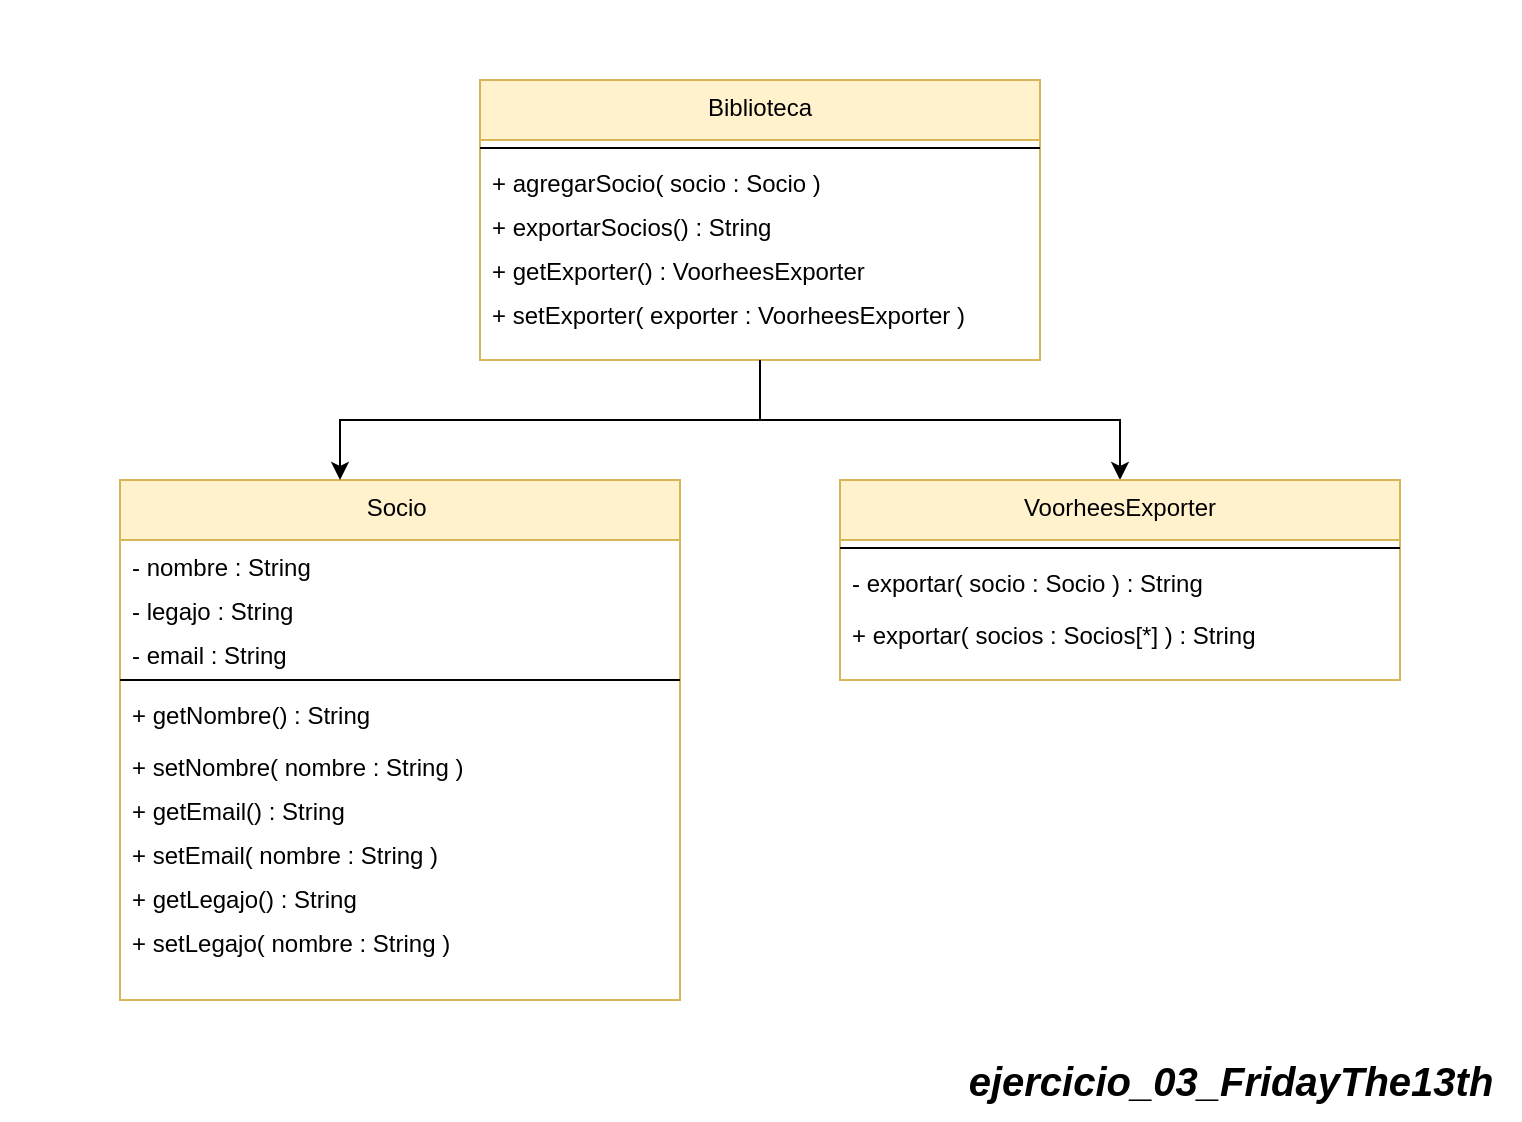 <mxfile version="24.4.0" type="google">
  <diagram name="Page-1" id="todf3vM1-aP4ZEwMvj4-">
    <mxGraphModel grid="1" page="1" gridSize="10" guides="1" tooltips="1" connect="1" arrows="1" fold="1" pageScale="1" pageWidth="850" pageHeight="1100" math="0" shadow="0">
      <root>
        <mxCell id="0" />
        <mxCell id="1" parent="0" />
        <mxCell id="LE_3zz__ZzsXoqtP4gQP-1" value="&lt;span style=&quot;font-size: 20px;&quot;&gt;&lt;b&gt;&lt;i&gt;ejercicio_03_FridayThe13th&lt;/i&gt;&lt;/b&gt;&lt;/span&gt;" style="text;html=1;align=center;verticalAlign=middle;resizable=0;points=[];autosize=1;strokeColor=none;fillColor=none;" vertex="1" parent="1">
          <mxGeometry x="1390" y="-1400" width="290" height="40" as="geometry" />
        </mxCell>
        <mxCell id="LE_3zz__ZzsXoqtP4gQP-47" style="edgeStyle=orthogonalEdgeStyle;rounded=0;orthogonalLoop=1;jettySize=auto;html=1;entryX=0.5;entryY=0;entryDx=0;entryDy=0;" edge="1" parent="1" source="LE_3zz__ZzsXoqtP4gQP-2" target="LE_3zz__ZzsXoqtP4gQP-36">
          <mxGeometry relative="1" as="geometry" />
        </mxCell>
        <mxCell id="LE_3zz__ZzsXoqtP4gQP-2" value="Biblioteca&#xa;" style="swimlane;fontStyle=0;align=center;verticalAlign=top;childLayout=stackLayout;horizontal=1;startSize=30;horizontalStack=0;resizeParent=1;resizeLast=0;collapsible=1;marginBottom=0;rounded=0;shadow=0;strokeWidth=1;fillColor=#fff2cc;strokeColor=#d6b656;" vertex="1" parent="1">
          <mxGeometry x="1160" y="-1880" width="280" height="140" as="geometry">
            <mxRectangle x="110" y="-20" width="160" height="26" as="alternateBounds" />
          </mxGeometry>
        </mxCell>
        <mxCell id="LE_3zz__ZzsXoqtP4gQP-4" value="" style="line;html=1;strokeWidth=1;align=left;verticalAlign=middle;spacingTop=-1;spacingLeft=3;spacingRight=3;rotatable=0;labelPosition=right;points=[];portConstraint=eastwest;" vertex="1" parent="LE_3zz__ZzsXoqtP4gQP-2">
          <mxGeometry y="30" width="280" height="8" as="geometry" />
        </mxCell>
        <mxCell id="LE_3zz__ZzsXoqtP4gQP-5" value="+ agregarSocio( socio : Socio )" style="text;align=left;verticalAlign=top;spacingLeft=4;spacingRight=4;overflow=hidden;rotatable=0;points=[[0,0.5],[1,0.5]];portConstraint=eastwest;rounded=0;shadow=0;html=0;" vertex="1" parent="LE_3zz__ZzsXoqtP4gQP-2">
          <mxGeometry y="38" width="280" height="22" as="geometry" />
        </mxCell>
        <mxCell id="LE_3zz__ZzsXoqtP4gQP-6" value="+ exportarSocios() : String" style="text;align=left;verticalAlign=top;spacingLeft=4;spacingRight=4;overflow=hidden;rotatable=0;points=[[0,0.5],[1,0.5]];portConstraint=eastwest;rounded=0;shadow=0;html=0;" vertex="1" parent="LE_3zz__ZzsXoqtP4gQP-2">
          <mxGeometry y="60" width="280" height="22" as="geometry" />
        </mxCell>
        <mxCell id="LE_3zz__ZzsXoqtP4gQP-10" value="+ getExporter() : VoorheesExporter" style="text;align=left;verticalAlign=top;spacingLeft=4;spacingRight=4;overflow=hidden;rotatable=0;points=[[0,0.5],[1,0.5]];portConstraint=eastwest;rounded=0;shadow=0;html=0;" vertex="1" parent="LE_3zz__ZzsXoqtP4gQP-2">
          <mxGeometry y="82" width="280" height="22" as="geometry" />
        </mxCell>
        <mxCell id="LE_3zz__ZzsXoqtP4gQP-11" value="+ setExporter( exporter : VoorheesExporter )" style="text;align=left;verticalAlign=top;spacingLeft=4;spacingRight=4;overflow=hidden;rotatable=0;points=[[0,0.5],[1,0.5]];portConstraint=eastwest;rounded=0;shadow=0;html=0;" vertex="1" parent="LE_3zz__ZzsXoqtP4gQP-2">
          <mxGeometry y="104" width="280" height="22" as="geometry" />
        </mxCell>
        <mxCell id="LE_3zz__ZzsXoqtP4gQP-12" value="Socio &#xa;" style="swimlane;fontStyle=0;align=center;verticalAlign=top;childLayout=stackLayout;horizontal=1;startSize=30;horizontalStack=0;resizeParent=1;resizeLast=0;collapsible=1;marginBottom=0;rounded=0;shadow=0;strokeWidth=1;fillColor=#fff2cc;strokeColor=#d6b656;" vertex="1" parent="1">
          <mxGeometry x="980" y="-1680" width="280" height="260" as="geometry">
            <mxRectangle x="110" y="-20" width="160" height="26" as="alternateBounds" />
          </mxGeometry>
        </mxCell>
        <mxCell id="LE_3zz__ZzsXoqtP4gQP-14" value="- nombre : String" style="text;align=left;verticalAlign=top;spacingLeft=4;spacingRight=4;overflow=hidden;rotatable=0;points=[[0,0.5],[1,0.5]];portConstraint=eastwest;rounded=0;shadow=0;html=0;" vertex="1" parent="LE_3zz__ZzsXoqtP4gQP-12">
          <mxGeometry y="30" width="280" height="22" as="geometry" />
        </mxCell>
        <mxCell id="LE_3zz__ZzsXoqtP4gQP-18" value="- legajo : String" style="text;align=left;verticalAlign=top;spacingLeft=4;spacingRight=4;overflow=hidden;rotatable=0;points=[[0,0.5],[1,0.5]];portConstraint=eastwest;rounded=0;shadow=0;html=0;" vertex="1" parent="LE_3zz__ZzsXoqtP4gQP-12">
          <mxGeometry y="52" width="280" height="22" as="geometry" />
        </mxCell>
        <mxCell id="LE_3zz__ZzsXoqtP4gQP-19" value="- email : String" style="text;align=left;verticalAlign=top;spacingLeft=4;spacingRight=4;overflow=hidden;rotatable=0;points=[[0,0.5],[1,0.5]];portConstraint=eastwest;rounded=0;shadow=0;html=0;" vertex="1" parent="LE_3zz__ZzsXoqtP4gQP-12">
          <mxGeometry y="74" width="280" height="22" as="geometry" />
        </mxCell>
        <mxCell id="LE_3zz__ZzsXoqtP4gQP-13" value="" style="line;html=1;strokeWidth=1;align=left;verticalAlign=middle;spacingTop=-1;spacingLeft=3;spacingRight=3;rotatable=0;labelPosition=right;points=[];portConstraint=eastwest;" vertex="1" parent="LE_3zz__ZzsXoqtP4gQP-12">
          <mxGeometry y="96" width="280" height="8" as="geometry" />
        </mxCell>
        <mxCell id="LE_3zz__ZzsXoqtP4gQP-15" value="+ getNombre() : String" style="text;align=left;verticalAlign=top;spacingLeft=4;spacingRight=4;overflow=hidden;rotatable=0;points=[[0,0.5],[1,0.5]];portConstraint=eastwest;rounded=0;shadow=0;html=0;" vertex="1" parent="LE_3zz__ZzsXoqtP4gQP-12">
          <mxGeometry y="104" width="280" height="26" as="geometry" />
        </mxCell>
        <mxCell id="LE_3zz__ZzsXoqtP4gQP-16" value="+ setNombre( nombre : String )" style="text;align=left;verticalAlign=top;spacingLeft=4;spacingRight=4;overflow=hidden;rotatable=0;points=[[0,0.5],[1,0.5]];portConstraint=eastwest;rounded=0;shadow=0;html=0;" vertex="1" parent="LE_3zz__ZzsXoqtP4gQP-12">
          <mxGeometry y="130" width="280" height="22" as="geometry" />
        </mxCell>
        <mxCell id="LE_3zz__ZzsXoqtP4gQP-17" value="+ getEmail() : String" style="text;align=left;verticalAlign=top;spacingLeft=4;spacingRight=4;overflow=hidden;rotatable=0;points=[[0,0.5],[1,0.5]];portConstraint=eastwest;rounded=0;shadow=0;html=0;" vertex="1" parent="LE_3zz__ZzsXoqtP4gQP-12">
          <mxGeometry y="152" width="280" height="22" as="geometry" />
        </mxCell>
        <mxCell id="LE_3zz__ZzsXoqtP4gQP-20" value="+ setEmail( nombre : String )" style="text;align=left;verticalAlign=top;spacingLeft=4;spacingRight=4;overflow=hidden;rotatable=0;points=[[0,0.5],[1,0.5]];portConstraint=eastwest;rounded=0;shadow=0;html=0;" vertex="1" parent="LE_3zz__ZzsXoqtP4gQP-12">
          <mxGeometry y="174" width="280" height="22" as="geometry" />
        </mxCell>
        <mxCell id="LE_3zz__ZzsXoqtP4gQP-21" value="+ getLegajo() : String" style="text;align=left;verticalAlign=top;spacingLeft=4;spacingRight=4;overflow=hidden;rotatable=0;points=[[0,0.5],[1,0.5]];portConstraint=eastwest;rounded=0;shadow=0;html=0;" vertex="1" parent="LE_3zz__ZzsXoqtP4gQP-12">
          <mxGeometry y="196" width="280" height="22" as="geometry" />
        </mxCell>
        <mxCell id="LE_3zz__ZzsXoqtP4gQP-22" value="+ setLegajo( nombre : String )" style="text;align=left;verticalAlign=top;spacingLeft=4;spacingRight=4;overflow=hidden;rotatable=0;points=[[0,0.5],[1,0.5]];portConstraint=eastwest;rounded=0;shadow=0;html=0;" vertex="1" parent="LE_3zz__ZzsXoqtP4gQP-12">
          <mxGeometry y="218" width="280" height="22" as="geometry" />
        </mxCell>
        <mxCell id="LE_3zz__ZzsXoqtP4gQP-36" value="VoorheesExporter&#xa;" style="swimlane;fontStyle=0;align=center;verticalAlign=top;childLayout=stackLayout;horizontal=1;startSize=30;horizontalStack=0;resizeParent=1;resizeLast=0;collapsible=1;marginBottom=0;rounded=0;shadow=0;strokeWidth=1;fillColor=#fff2cc;strokeColor=#d6b656;" vertex="1" parent="1">
          <mxGeometry x="1340" y="-1680" width="280" height="100" as="geometry">
            <mxRectangle x="110" y="-20" width="160" height="26" as="alternateBounds" />
          </mxGeometry>
        </mxCell>
        <mxCell id="LE_3zz__ZzsXoqtP4gQP-40" value="" style="line;html=1;strokeWidth=1;align=left;verticalAlign=middle;spacingTop=-1;spacingLeft=3;spacingRight=3;rotatable=0;labelPosition=right;points=[];portConstraint=eastwest;" vertex="1" parent="LE_3zz__ZzsXoqtP4gQP-36">
          <mxGeometry y="30" width="280" height="8" as="geometry" />
        </mxCell>
        <mxCell id="LE_3zz__ZzsXoqtP4gQP-41" value="- exportar( socio : Socio ) : String" style="text;align=left;verticalAlign=top;spacingLeft=4;spacingRight=4;overflow=hidden;rotatable=0;points=[[0,0.5],[1,0.5]];portConstraint=eastwest;rounded=0;shadow=0;html=0;" vertex="1" parent="LE_3zz__ZzsXoqtP4gQP-36">
          <mxGeometry y="38" width="280" height="26" as="geometry" />
        </mxCell>
        <mxCell id="LE_3zz__ZzsXoqtP4gQP-42" value="+ exportar( socios : Socios[*] ) : String" style="text;align=left;verticalAlign=top;spacingLeft=4;spacingRight=4;overflow=hidden;rotatable=0;points=[[0,0.5],[1,0.5]];portConstraint=eastwest;rounded=0;shadow=0;html=0;" vertex="1" parent="LE_3zz__ZzsXoqtP4gQP-36">
          <mxGeometry y="64" width="280" height="22" as="geometry" />
        </mxCell>
        <mxCell id="LE_3zz__ZzsXoqtP4gQP-48" style="edgeStyle=orthogonalEdgeStyle;rounded=0;orthogonalLoop=1;jettySize=auto;html=1;" edge="1" parent="1">
          <mxGeometry relative="1" as="geometry">
            <mxPoint x="1300" y="-1740" as="sourcePoint" />
            <mxPoint x="1090" y="-1680" as="targetPoint" />
            <Array as="points">
              <mxPoint x="1300" y="-1710" />
              <mxPoint x="1090" y="-1710" />
            </Array>
          </mxGeometry>
        </mxCell>
        <mxCell id="LE_3zz__ZzsXoqtP4gQP-49" value="&lt;span style=&quot;font-size: 20px;&quot;&gt;&lt;b&gt;&lt;i style=&quot;font-size: 1px;&quot;&gt;.&lt;/i&gt;&lt;/b&gt;&lt;/span&gt;" style="text;html=1;align=center;verticalAlign=middle;resizable=0;points=[];autosize=1;strokeColor=none;fillColor=none;" vertex="1" parent="1">
          <mxGeometry x="920" y="-1920" width="20" height="40" as="geometry" />
        </mxCell>
      </root>
    </mxGraphModel>
  </diagram>
</mxfile>
